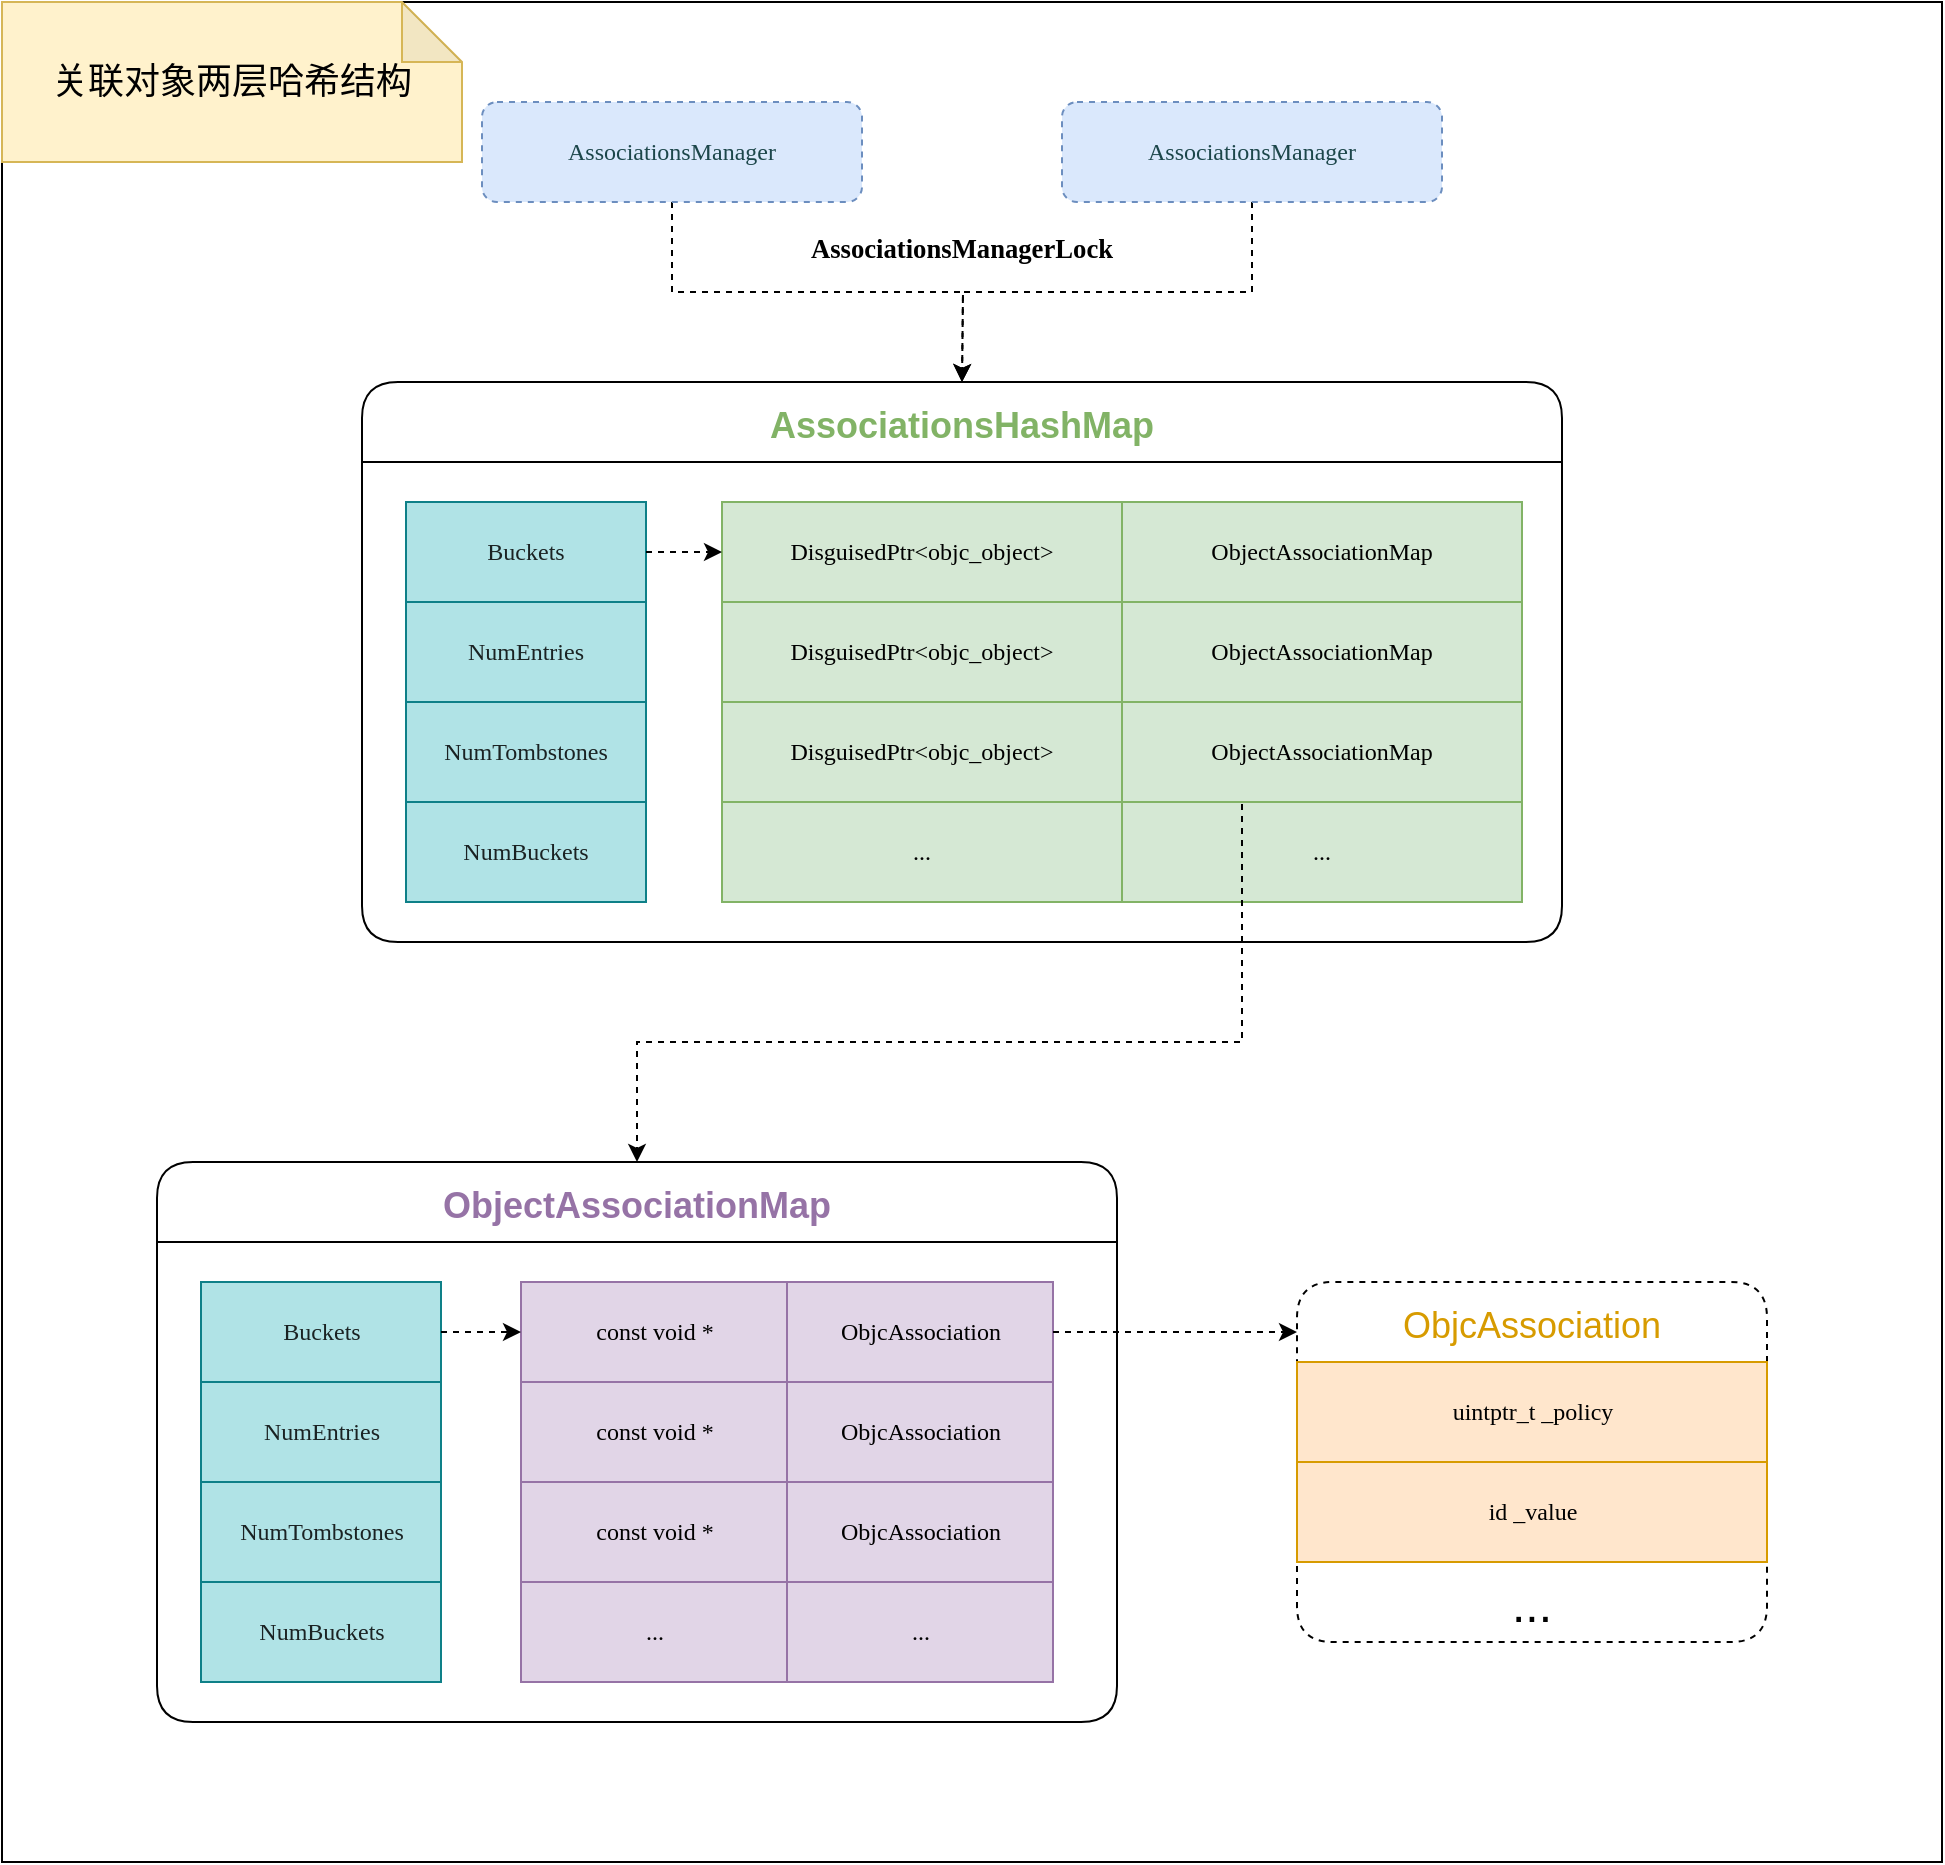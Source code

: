 <mxfile version="14.9.6" type="github">
  <diagram id="UmS1fxDkUaZMECidT8qE" name="Page-1">
    <mxGraphModel dx="1801" dy="894" grid="1" gridSize="10" guides="1" tooltips="1" connect="1" arrows="1" fold="1" page="1" pageScale="1" pageWidth="827" pageHeight="1169" math="0" shadow="0">
      <root>
        <mxCell id="0" />
        <mxCell id="1" parent="0" />
        <mxCell id="EnVg_M272rw2ftaHwwLu-437" value="" style="rounded=0;whiteSpace=wrap;html=1;shadow=0;sketch=0;fontSize=18;fontColor=#82B366;strokeColor=#000000;strokeWidth=1;fillColor=#ffffff;gradientColor=none;align=center;verticalAlign=middle;" vertex="1" parent="1">
          <mxGeometry x="-160" y="60" width="970" height="930" as="geometry" />
        </mxCell>
        <mxCell id="EnVg_M272rw2ftaHwwLu-316" style="edgeStyle=orthogonalEdgeStyle;rounded=0;orthogonalLoop=1;jettySize=auto;html=1;exitX=0.5;exitY=1;exitDx=0;exitDy=0;entryX=0.5;entryY=0;entryDx=0;entryDy=0;fontSize=24;fontColor=#000000;dashed=1;" edge="1" parent="1" source="rByH--7hAePUcwmiLQku-1">
          <mxGeometry relative="1" as="geometry">
            <mxPoint x="320" y="250" as="targetPoint" />
          </mxGeometry>
        </mxCell>
        <mxCell id="rByH--7hAePUcwmiLQku-1" value="&lt;p style=&quot;margin: 0px; font-stretch: normal; line-height: normal; font-family: menlo; color: rgb(28, 70, 74);&quot;&gt;AssociationsManager&lt;/p&gt;" style="whiteSpace=wrap;html=1;fillColor=#dae8fc;strokeColor=#6c8ebf;rounded=1;dashed=1;" parent="1" vertex="1">
          <mxGeometry x="80" y="110" width="190" height="50" as="geometry" />
        </mxCell>
        <mxCell id="EnVg_M272rw2ftaHwwLu-317" style="edgeStyle=orthogonalEdgeStyle;rounded=0;orthogonalLoop=1;jettySize=auto;html=1;exitX=0.5;exitY=1;exitDx=0;exitDy=0;fontSize=24;fontColor=#000000;dashed=1;" edge="1" parent="1" source="rByH--7hAePUcwmiLQku-2">
          <mxGeometry relative="1" as="geometry">
            <mxPoint x="320" y="250" as="targetPoint" />
          </mxGeometry>
        </mxCell>
        <mxCell id="rByH--7hAePUcwmiLQku-2" value="&lt;p style=&quot;margin: 0px; font-stretch: normal; line-height: normal; font-family: menlo; color: rgb(28, 70, 74);&quot;&gt;AssociationsManager&lt;/p&gt;" style="whiteSpace=wrap;html=1;fillColor=#dae8fc;strokeColor=#6c8ebf;rounded=1;dashed=1;" parent="1" vertex="1">
          <mxGeometry x="370" y="110" width="190" height="50" as="geometry" />
        </mxCell>
        <mxCell id="EnVg_M272rw2ftaHwwLu-318" value="&lt;div class=&quot;page&quot; title=&quot;Page 11&quot; style=&quot;&quot;&gt;&lt;div class=&quot;section&quot; style=&quot;&quot;&gt;&lt;div class=&quot;layoutArea&quot;&gt;&lt;div class=&quot;column&quot;&gt;&lt;pre&gt;&lt;span style=&quot;font-size: 10pt; font-family: menlo; font-weight: 700;&quot;&gt;AssociationsManagerLock&lt;br&gt;&lt;/span&gt;&lt;/pre&gt;&lt;/div&gt;&lt;/div&gt;&lt;/div&gt;&lt;/div&gt;" style="text;html=1;strokeColor=none;fillColor=none;align=center;verticalAlign=middle;whiteSpace=wrap;rounded=0;shadow=0;sketch=0;fontSize=24;dashed=1;" vertex="1" parent="1">
          <mxGeometry x="222" y="170" width="196" height="20" as="geometry" />
        </mxCell>
        <mxCell id="EnVg_M272rw2ftaHwwLu-344" value="ObjcAssociation" style="swimlane;fontStyle=0;childLayout=stackLayout;horizontal=1;startSize=40;horizontalStack=0;resizeParent=1;resizeParentMax=0;resizeLast=0;collapsible=1;marginBottom=0;rounded=1;fontSize=18;strokeColor=#000000;align=center;verticalAlign=middle;flipH=0;flipV=0;swimlaneFillColor=none;fillColor=none;swimlaneLine=0;dashed=1;fontColor=#D79B00;" vertex="1" parent="1">
          <mxGeometry x="487.5" y="700" width="235" height="180" as="geometry">
            <mxRectangle x="160" y="190" width="180" height="26" as="alternateBounds" />
          </mxGeometry>
        </mxCell>
        <mxCell id="EnVg_M272rw2ftaHwwLu-345" value="" style="shape=table;startSize=0;container=1;collapsible=0;childLayout=tableLayout;fillColor=#ffe6cc;strokeColor=#d79b00;" vertex="1" parent="EnVg_M272rw2ftaHwwLu-344">
          <mxGeometry y="40" width="235" height="100" as="geometry" />
        </mxCell>
        <mxCell id="EnVg_M272rw2ftaHwwLu-346" value="" style="shape=partialRectangle;collapsible=0;dropTarget=0;pointerEvents=0;fillColor=none;top=0;left=0;bottom=0;right=0;points=[[0,0.5],[1,0.5]];portConstraint=eastwest;dashed=1;" vertex="1" parent="EnVg_M272rw2ftaHwwLu-345">
          <mxGeometry width="235" height="50" as="geometry" />
        </mxCell>
        <mxCell id="EnVg_M272rw2ftaHwwLu-347" value="&lt;p style=&quot;margin: 0px; font-stretch: normal; line-height: normal; font-family: menlo;&quot;&gt;uintptr_t _policy&lt;/p&gt;" style="shape=partialRectangle;html=1;whiteSpace=wrap;connectable=0;overflow=hidden;fillColor=none;top=0;left=0;bottom=0;right=0;pointerEvents=1;dashed=1;" vertex="1" parent="EnVg_M272rw2ftaHwwLu-346">
          <mxGeometry width="235" height="50" as="geometry" />
        </mxCell>
        <mxCell id="EnVg_M272rw2ftaHwwLu-349" value="" style="shape=partialRectangle;collapsible=0;dropTarget=0;pointerEvents=0;fillColor=none;top=0;left=0;bottom=0;right=0;points=[[0,0.5],[1,0.5]];portConstraint=eastwest;dashed=1;" vertex="1" parent="EnVg_M272rw2ftaHwwLu-345">
          <mxGeometry y="50" width="235" height="50" as="geometry" />
        </mxCell>
        <mxCell id="EnVg_M272rw2ftaHwwLu-350" value="&lt;p style=&quot;margin: 0px; font-stretch: normal; line-height: normal; font-family: menlo;&quot;&gt;id _value&lt;/p&gt;" style="shape=partialRectangle;html=1;whiteSpace=wrap;connectable=0;overflow=hidden;top=0;left=0;bottom=0;right=0;pointerEvents=1;strokeColor=#36393d;fillColor=none;dashed=1;" vertex="1" parent="EnVg_M272rw2ftaHwwLu-349">
          <mxGeometry width="235" height="50" as="geometry" />
        </mxCell>
        <mxCell id="EnVg_M272rw2ftaHwwLu-355" value="..." style="text;strokeColor=none;fillColor=none;align=center;verticalAlign=top;spacingLeft=4;spacingRight=4;overflow=hidden;rotatable=0;points=[[0,0.5],[1,0.5]];portConstraint=eastwest;fontSize=24;horizontal=1;dashed=1;" vertex="1" parent="EnVg_M272rw2ftaHwwLu-344">
          <mxGeometry y="140" width="235" height="40" as="geometry" />
        </mxCell>
        <mxCell id="EnVg_M272rw2ftaHwwLu-379" value="ObjectAssociationMap" style="swimlane;rounded=1;shadow=0;sketch=0;fontSize=18;strokeWidth=1;gradientColor=none;align=center;verticalAlign=middle;html=0;startSize=40;fillColor=none;fontColor=#9673A6;" vertex="1" parent="1">
          <mxGeometry x="-82.5" y="640" width="480" height="280" as="geometry" />
        </mxCell>
        <mxCell id="EnVg_M272rw2ftaHwwLu-369" value="" style="shape=table;startSize=0;container=1;collapsible=0;childLayout=tableLayout;fillColor=#e1d5e7;strokeColor=#9673a6;" vertex="1" parent="EnVg_M272rw2ftaHwwLu-379">
          <mxGeometry x="182" y="60" width="266" height="200" as="geometry" />
        </mxCell>
        <mxCell id="EnVg_M272rw2ftaHwwLu-370" value="" style="shape=partialRectangle;collapsible=0;dropTarget=0;pointerEvents=0;fillColor=none;top=0;left=0;bottom=0;right=0;points=[[0,0.5],[1,0.5]];portConstraint=eastwest;dashed=1;" vertex="1" parent="EnVg_M272rw2ftaHwwLu-369">
          <mxGeometry width="266" height="50" as="geometry" />
        </mxCell>
        <mxCell id="EnVg_M272rw2ftaHwwLu-371" value="&lt;p style=&quot;margin: 0px ; font-stretch: normal ; line-height: normal ; font-family: &amp;#34;menlo&amp;#34;&quot;&gt;const void *&lt;/p&gt;" style="shape=partialRectangle;html=1;whiteSpace=wrap;connectable=0;overflow=hidden;fillColor=none;top=0;left=0;bottom=0;right=0;pointerEvents=1;dashed=1;" vertex="1" parent="EnVg_M272rw2ftaHwwLu-370">
          <mxGeometry width="133" height="50" as="geometry" />
        </mxCell>
        <mxCell id="EnVg_M272rw2ftaHwwLu-372" value="&lt;p style=&quot;margin: 0px ; font-stretch: normal ; line-height: normal ; font-family: &amp;#34;menlo&amp;#34;&quot;&gt;ObjcAssociation&lt;/p&gt;" style="shape=partialRectangle;html=1;whiteSpace=wrap;connectable=0;overflow=hidden;fillColor=none;top=0;left=0;bottom=0;right=0;pointerEvents=1;dashed=1;" vertex="1" parent="EnVg_M272rw2ftaHwwLu-370">
          <mxGeometry x="133" width="133" height="50" as="geometry" />
        </mxCell>
        <mxCell id="EnVg_M272rw2ftaHwwLu-373" value="" style="shape=partialRectangle;collapsible=0;dropTarget=0;pointerEvents=0;fillColor=none;top=0;left=0;bottom=0;right=0;points=[[0,0.5],[1,0.5]];portConstraint=eastwest;dashed=1;" vertex="1" parent="EnVg_M272rw2ftaHwwLu-369">
          <mxGeometry y="50" width="266" height="50" as="geometry" />
        </mxCell>
        <mxCell id="EnVg_M272rw2ftaHwwLu-374" value="&lt;span style=&quot;font-family: &amp;#34;menlo&amp;#34;&quot;&gt;const&lt;/span&gt;&lt;span style=&quot;font-family: &amp;#34;menlo&amp;#34;&quot;&gt;&amp;nbsp;&lt;/span&gt;&lt;span style=&quot;font-family: &amp;#34;menlo&amp;#34;&quot;&gt;void&lt;/span&gt;&lt;span style=&quot;font-family: &amp;#34;menlo&amp;#34;&quot;&gt;&amp;nbsp;*&lt;/span&gt;" style="shape=partialRectangle;html=1;whiteSpace=wrap;connectable=0;overflow=hidden;top=0;left=0;bottom=0;right=0;pointerEvents=1;strokeColor=#36393d;fillColor=none;dashed=1;" vertex="1" parent="EnVg_M272rw2ftaHwwLu-373">
          <mxGeometry width="133" height="50" as="geometry" />
        </mxCell>
        <mxCell id="EnVg_M272rw2ftaHwwLu-375" value="&lt;p style=&quot;margin: 0px ; font-stretch: normal ; line-height: normal ; font-family: &amp;#34;menlo&amp;#34; ; color: rgb(28 , 70 , 74)&quot;&gt;&lt;span style=&quot;color: rgb(0 , 0 , 0)&quot;&gt;ObjcAssociation&lt;/span&gt;&lt;br&gt;&lt;/p&gt;" style="shape=partialRectangle;html=1;whiteSpace=wrap;connectable=0;overflow=hidden;top=0;left=0;bottom=0;right=0;pointerEvents=1;strokeColor=#36393d;labelBorderColor=none;fillColor=none;dashed=1;" vertex="1" parent="EnVg_M272rw2ftaHwwLu-373">
          <mxGeometry x="133" width="133" height="50" as="geometry" />
        </mxCell>
        <mxCell id="EnVg_M272rw2ftaHwwLu-376" value="" style="shape=partialRectangle;collapsible=0;dropTarget=0;pointerEvents=0;fillColor=none;top=0;left=0;bottom=0;right=0;points=[[0,0.5],[1,0.5]];portConstraint=eastwest;dashed=1;" vertex="1" parent="EnVg_M272rw2ftaHwwLu-369">
          <mxGeometry y="100" width="266" height="50" as="geometry" />
        </mxCell>
        <mxCell id="EnVg_M272rw2ftaHwwLu-377" value="&lt;span style=&quot;font-family: &amp;#34;menlo&amp;#34;&quot;&gt;const&lt;/span&gt;&lt;span style=&quot;font-family: &amp;#34;menlo&amp;#34;&quot;&gt;&amp;nbsp;&lt;/span&gt;&lt;span style=&quot;font-family: &amp;#34;menlo&amp;#34;&quot;&gt;void&lt;/span&gt;&lt;span style=&quot;font-family: &amp;#34;menlo&amp;#34;&quot;&gt;&amp;nbsp;*&lt;/span&gt;" style="shape=partialRectangle;html=1;whiteSpace=wrap;connectable=0;overflow=hidden;fillColor=none;top=0;left=0;bottom=0;right=0;pointerEvents=1;dashed=1;" vertex="1" parent="EnVg_M272rw2ftaHwwLu-376">
          <mxGeometry width="133" height="50" as="geometry" />
        </mxCell>
        <mxCell id="EnVg_M272rw2ftaHwwLu-378" value="&lt;p style=&quot;margin: 0px ; font-stretch: normal ; line-height: normal ; font-family: &amp;#34;menlo&amp;#34; ; color: rgb(28 , 70 , 74)&quot;&gt;&lt;span style=&quot;color: rgb(0 , 0 , 0)&quot;&gt;ObjcAssociation&lt;/span&gt;&lt;br&gt;&lt;/p&gt;" style="shape=partialRectangle;html=1;whiteSpace=wrap;connectable=0;overflow=hidden;fillColor=none;top=0;left=0;bottom=0;right=0;pointerEvents=1;flipH=1;flipV=1;dashed=1;" vertex="1" parent="EnVg_M272rw2ftaHwwLu-376">
          <mxGeometry x="133" width="133" height="50" as="geometry" />
        </mxCell>
        <mxCell id="EnVg_M272rw2ftaHwwLu-402" style="shape=partialRectangle;collapsible=0;dropTarget=0;pointerEvents=0;fillColor=none;top=0;left=0;bottom=0;right=0;points=[[0,0.5],[1,0.5]];portConstraint=eastwest;dashed=1;flipH=0;flipV=0;" vertex="1" parent="EnVg_M272rw2ftaHwwLu-369">
          <mxGeometry y="150" width="266" height="50" as="geometry" />
        </mxCell>
        <mxCell id="EnVg_M272rw2ftaHwwLu-403" value="&lt;font face=&quot;menlo&quot;&gt;...&lt;/font&gt;" style="shape=partialRectangle;html=1;whiteSpace=wrap;connectable=0;overflow=hidden;fillColor=none;top=0;left=0;bottom=0;right=0;pointerEvents=1;dashed=1;" vertex="1" parent="EnVg_M272rw2ftaHwwLu-402">
          <mxGeometry width="133" height="50" as="geometry" />
        </mxCell>
        <mxCell id="EnVg_M272rw2ftaHwwLu-404" value="&lt;span style=&quot;font-family: &amp;#34;menlo&amp;#34;&quot;&gt;...&lt;/span&gt;" style="shape=partialRectangle;html=1;whiteSpace=wrap;connectable=0;overflow=hidden;fillColor=none;top=0;left=0;bottom=0;right=0;pointerEvents=1;flipH=1;flipV=1;dashed=1;" vertex="1" parent="EnVg_M272rw2ftaHwwLu-402">
          <mxGeometry x="133" width="133" height="50" as="geometry" />
        </mxCell>
        <mxCell id="EnVg_M272rw2ftaHwwLu-357" value="" style="shape=table;startSize=0;container=1;collapsible=0;childLayout=tableLayout;fillColor=#b0e3e6;strokeColor=#0e8088;" vertex="1" parent="1">
          <mxGeometry x="-60.5" y="700" width="120" height="200" as="geometry" />
        </mxCell>
        <mxCell id="EnVg_M272rw2ftaHwwLu-358" value="" style="shape=partialRectangle;collapsible=0;dropTarget=0;pointerEvents=0;fillColor=none;top=0;left=0;bottom=0;right=0;points=[[0,0.5],[1,0.5]];portConstraint=eastwest;dashed=1;" vertex="1" parent="EnVg_M272rw2ftaHwwLu-357">
          <mxGeometry width="120" height="50" as="geometry" />
        </mxCell>
        <mxCell id="EnVg_M272rw2ftaHwwLu-359" value="&lt;p style=&quot;margin: 0px; font-stretch: normal; line-height: normal; font-family: menlo; color: rgba(0, 0, 0, 0.85);&quot;&gt;Buckets&lt;/p&gt;" style="shape=partialRectangle;html=1;whiteSpace=wrap;connectable=0;overflow=hidden;fillColor=none;top=0;left=0;bottom=0;right=0;pointerEvents=1;dashed=1;" vertex="1" parent="EnVg_M272rw2ftaHwwLu-358">
          <mxGeometry width="120" height="50" as="geometry" />
        </mxCell>
        <mxCell id="EnVg_M272rw2ftaHwwLu-361" value="" style="shape=partialRectangle;collapsible=0;dropTarget=0;pointerEvents=0;fillColor=none;top=0;left=0;bottom=0;right=0;points=[[0,0.5],[1,0.5]];portConstraint=eastwest;dashed=1;" vertex="1" parent="EnVg_M272rw2ftaHwwLu-357">
          <mxGeometry y="50" width="120" height="50" as="geometry" />
        </mxCell>
        <mxCell id="EnVg_M272rw2ftaHwwLu-362" value="&lt;p style=&quot;margin: 0px; font-stretch: normal; line-height: normal; font-family: menlo; color: rgba(0, 0, 0, 0.85);&quot;&gt;NumEntries&lt;/p&gt;" style="shape=partialRectangle;html=1;whiteSpace=wrap;connectable=0;overflow=hidden;top=0;left=0;bottom=0;right=0;pointerEvents=1;strokeColor=#36393d;fillColor=none;dashed=1;" vertex="1" parent="EnVg_M272rw2ftaHwwLu-361">
          <mxGeometry width="120" height="50" as="geometry" />
        </mxCell>
        <mxCell id="EnVg_M272rw2ftaHwwLu-364" value="" style="shape=partialRectangle;collapsible=0;dropTarget=0;pointerEvents=0;fillColor=none;top=0;left=0;bottom=0;right=0;points=[[0,0.5],[1,0.5]];portConstraint=eastwest;dashed=1;" vertex="1" parent="EnVg_M272rw2ftaHwwLu-357">
          <mxGeometry y="100" width="120" height="50" as="geometry" />
        </mxCell>
        <mxCell id="EnVg_M272rw2ftaHwwLu-365" value="&lt;p style=&quot;margin: 0px; font-stretch: normal; line-height: normal; font-family: menlo; color: rgba(0, 0, 0, 0.85);&quot;&gt;NumTombstones&lt;/p&gt;" style="shape=partialRectangle;html=1;whiteSpace=wrap;connectable=0;overflow=hidden;fillColor=none;top=0;left=0;bottom=0;right=0;pointerEvents=1;dashed=1;" vertex="1" parent="EnVg_M272rw2ftaHwwLu-364">
          <mxGeometry width="120" height="50" as="geometry" />
        </mxCell>
        <mxCell id="EnVg_M272rw2ftaHwwLu-367" style="shape=partialRectangle;collapsible=0;dropTarget=0;pointerEvents=0;fillColor=none;top=0;left=0;bottom=0;right=0;points=[[0,0.5],[1,0.5]];portConstraint=eastwest;dashed=1;" vertex="1" parent="EnVg_M272rw2ftaHwwLu-357">
          <mxGeometry y="150" width="120" height="50" as="geometry" />
        </mxCell>
        <mxCell id="EnVg_M272rw2ftaHwwLu-368" value="&lt;p style=&quot;margin: 0px; font-stretch: normal; line-height: normal; font-family: menlo; color: rgba(0, 0, 0, 0.85);&quot;&gt;NumBuckets&lt;/p&gt;" style="shape=partialRectangle;html=1;whiteSpace=wrap;connectable=0;overflow=hidden;fillColor=none;top=0;left=0;bottom=0;right=0;pointerEvents=1;dashed=1;" vertex="1" parent="EnVg_M272rw2ftaHwwLu-367">
          <mxGeometry width="120" height="50" as="geometry" />
        </mxCell>
        <mxCell id="EnVg_M272rw2ftaHwwLu-405" style="edgeStyle=orthogonalEdgeStyle;rounded=0;orthogonalLoop=1;jettySize=auto;html=1;exitX=1;exitY=0.5;exitDx=0;exitDy=0;entryX=0;entryY=0.5;entryDx=0;entryDy=0;dashed=1;fontSize=18;fontColor=#9673A6;" edge="1" parent="1" source="EnVg_M272rw2ftaHwwLu-358" target="EnVg_M272rw2ftaHwwLu-370">
          <mxGeometry relative="1" as="geometry" />
        </mxCell>
        <mxCell id="EnVg_M272rw2ftaHwwLu-406" value="AssociationsHashMap" style="swimlane;rounded=1;shadow=0;sketch=0;fontSize=18;strokeWidth=1;gradientColor=none;align=center;verticalAlign=middle;html=0;startSize=40;fillColor=none;fontColor=#82B366;" vertex="1" parent="1">
          <mxGeometry x="20" y="250" width="600" height="280" as="geometry" />
        </mxCell>
        <mxCell id="rByH--7hAePUcwmiLQku-95" value="" style="shape=table;startSize=0;container=1;collapsible=0;childLayout=tableLayout;fillColor=#d5e8d4;strokeColor=#82b366;" parent="EnVg_M272rw2ftaHwwLu-406" vertex="1">
          <mxGeometry x="180" y="60" width="400" height="200" as="geometry" />
        </mxCell>
        <mxCell id="rByH--7hAePUcwmiLQku-96" value="" style="shape=partialRectangle;collapsible=0;dropTarget=0;pointerEvents=0;fillColor=none;top=0;left=0;bottom=0;right=0;points=[[0,0.5],[1,0.5]];portConstraint=eastwest;dashed=1;" parent="rByH--7hAePUcwmiLQku-95" vertex="1">
          <mxGeometry width="400" height="50" as="geometry" />
        </mxCell>
        <mxCell id="rByH--7hAePUcwmiLQku-97" value="&lt;p style=&quot;margin: 0px; font-stretch: normal; line-height: normal; font-family: menlo;&quot;&gt;DisguisedPtr&lt;span style=&quot;&quot;&gt;&amp;lt;&lt;/span&gt;objc_object&lt;span style=&quot;&quot;&gt;&amp;gt;&lt;/span&gt;&lt;/p&gt;" style="shape=partialRectangle;html=1;whiteSpace=wrap;connectable=0;overflow=hidden;fillColor=none;top=0;left=0;bottom=0;right=0;pointerEvents=1;dashed=1;" parent="rByH--7hAePUcwmiLQku-96" vertex="1">
          <mxGeometry width="200" height="50" as="geometry" />
        </mxCell>
        <mxCell id="rByH--7hAePUcwmiLQku-98" value="&lt;p style=&quot;margin: 0px; font-stretch: normal; line-height: normal; font-family: menlo;&quot;&gt;ObjectAssociationMap&lt;/p&gt;" style="shape=partialRectangle;html=1;whiteSpace=wrap;connectable=0;overflow=hidden;fillColor=none;top=0;left=0;bottom=0;right=0;pointerEvents=1;dashed=1;" parent="rByH--7hAePUcwmiLQku-96" vertex="1">
          <mxGeometry x="200" width="200" height="50" as="geometry" />
        </mxCell>
        <mxCell id="rByH--7hAePUcwmiLQku-99" value="" style="shape=partialRectangle;collapsible=0;dropTarget=0;pointerEvents=0;fillColor=none;top=0;left=0;bottom=0;right=0;points=[[0,0.5],[1,0.5]];portConstraint=eastwest;dashed=1;" parent="rByH--7hAePUcwmiLQku-95" vertex="1">
          <mxGeometry y="50" width="400" height="50" as="geometry" />
        </mxCell>
        <mxCell id="rByH--7hAePUcwmiLQku-100" value="&lt;span style=&quot;font-family: &amp;#34;menlo&amp;#34;&quot;&gt;DisguisedPtr&lt;/span&gt;&lt;span style=&quot;font-family: &amp;#34;menlo&amp;#34;&quot;&gt;&amp;lt;&lt;/span&gt;&lt;span style=&quot;font-family: &amp;#34;menlo&amp;#34;&quot;&gt;objc_object&lt;/span&gt;&lt;span style=&quot;font-family: &amp;#34;menlo&amp;#34;&quot;&gt;&amp;gt;&lt;/span&gt;" style="shape=partialRectangle;html=1;whiteSpace=wrap;connectable=0;overflow=hidden;top=0;left=0;bottom=0;right=0;pointerEvents=1;strokeColor=#36393d;fillColor=none;dashed=1;" parent="rByH--7hAePUcwmiLQku-99" vertex="1">
          <mxGeometry width="200" height="50" as="geometry" />
        </mxCell>
        <mxCell id="rByH--7hAePUcwmiLQku-101" value="&lt;span style=&quot;font-family: &amp;#34;menlo&amp;#34;&quot;&gt;ObjectAssociationMap&lt;/span&gt;" style="shape=partialRectangle;html=1;whiteSpace=wrap;connectable=0;overflow=hidden;top=0;left=0;bottom=0;right=0;pointerEvents=1;strokeColor=#36393d;labelBorderColor=none;fillColor=none;dashed=1;" parent="rByH--7hAePUcwmiLQku-99" vertex="1">
          <mxGeometry x="200" width="200" height="50" as="geometry" />
        </mxCell>
        <mxCell id="rByH--7hAePUcwmiLQku-102" value="" style="shape=partialRectangle;collapsible=0;dropTarget=0;pointerEvents=0;fillColor=none;top=0;left=0;bottom=0;right=0;points=[[0,0.5],[1,0.5]];portConstraint=eastwest;dashed=1;" parent="rByH--7hAePUcwmiLQku-95" vertex="1">
          <mxGeometry y="100" width="400" height="50" as="geometry" />
        </mxCell>
        <mxCell id="rByH--7hAePUcwmiLQku-103" value="&lt;span style=&quot;font-family: &amp;#34;menlo&amp;#34;&quot;&gt;DisguisedPtr&lt;/span&gt;&lt;span style=&quot;font-family: &amp;#34;menlo&amp;#34;&quot;&gt;&amp;lt;&lt;/span&gt;&lt;span style=&quot;font-family: &amp;#34;menlo&amp;#34;&quot;&gt;objc_object&lt;/span&gt;&lt;span style=&quot;font-family: &amp;#34;menlo&amp;#34;&quot;&gt;&amp;gt;&lt;/span&gt;" style="shape=partialRectangle;html=1;whiteSpace=wrap;connectable=0;overflow=hidden;fillColor=none;top=0;left=0;bottom=0;right=0;pointerEvents=1;dashed=1;" parent="rByH--7hAePUcwmiLQku-102" vertex="1">
          <mxGeometry width="200" height="50" as="geometry" />
        </mxCell>
        <mxCell id="rByH--7hAePUcwmiLQku-104" value="&lt;span style=&quot;font-family: &amp;#34;menlo&amp;#34;&quot;&gt;ObjectAssociationMap&lt;/span&gt;" style="shape=partialRectangle;html=1;whiteSpace=wrap;connectable=0;overflow=hidden;fillColor=none;top=0;left=0;bottom=0;right=0;pointerEvents=1;flipH=1;flipV=1;dashed=1;" parent="rByH--7hAePUcwmiLQku-102" vertex="1">
          <mxGeometry x="200" width="200" height="50" as="geometry" />
        </mxCell>
        <mxCell id="EnVg_M272rw2ftaHwwLu-430" style="shape=partialRectangle;collapsible=0;dropTarget=0;pointerEvents=0;fillColor=none;top=0;left=0;bottom=0;right=0;points=[[0,0.5],[1,0.5]];portConstraint=eastwest;dashed=1;" vertex="1" parent="rByH--7hAePUcwmiLQku-95">
          <mxGeometry y="150" width="400" height="50" as="geometry" />
        </mxCell>
        <mxCell id="EnVg_M272rw2ftaHwwLu-431" value="&lt;font face=&quot;menlo&quot;&gt;...&lt;/font&gt;" style="shape=partialRectangle;html=1;whiteSpace=wrap;connectable=0;overflow=hidden;fillColor=none;top=0;left=0;bottom=0;right=0;pointerEvents=1;dashed=1;" vertex="1" parent="EnVg_M272rw2ftaHwwLu-430">
          <mxGeometry width="200" height="50" as="geometry" />
        </mxCell>
        <mxCell id="EnVg_M272rw2ftaHwwLu-432" value="&lt;span style=&quot;font-family: &amp;#34;menlo&amp;#34;&quot;&gt;...&lt;/span&gt;" style="shape=partialRectangle;html=1;whiteSpace=wrap;connectable=0;overflow=hidden;fillColor=none;top=0;left=0;bottom=0;right=0;pointerEvents=1;flipH=1;flipV=1;dashed=1;" vertex="1" parent="EnVg_M272rw2ftaHwwLu-430">
          <mxGeometry x="200" width="200" height="50" as="geometry" />
        </mxCell>
        <mxCell id="EnVg_M272rw2ftaHwwLu-420" value="" style="shape=table;startSize=0;container=1;collapsible=0;childLayout=tableLayout;fillColor=#b0e3e6;strokeColor=#0e8088;" vertex="1" parent="1">
          <mxGeometry x="42" y="310" width="120" height="200" as="geometry" />
        </mxCell>
        <mxCell id="EnVg_M272rw2ftaHwwLu-421" value="" style="shape=partialRectangle;collapsible=0;dropTarget=0;pointerEvents=0;fillColor=none;top=0;left=0;bottom=0;right=0;points=[[0,0.5],[1,0.5]];portConstraint=eastwest;dashed=1;" vertex="1" parent="EnVg_M272rw2ftaHwwLu-420">
          <mxGeometry width="120" height="50" as="geometry" />
        </mxCell>
        <mxCell id="EnVg_M272rw2ftaHwwLu-422" value="&lt;p style=&quot;margin: 0px; font-stretch: normal; line-height: normal; font-family: menlo; color: rgba(0, 0, 0, 0.85);&quot;&gt;Buckets&lt;/p&gt;" style="shape=partialRectangle;html=1;whiteSpace=wrap;connectable=0;overflow=hidden;fillColor=none;top=0;left=0;bottom=0;right=0;pointerEvents=1;dashed=1;" vertex="1" parent="EnVg_M272rw2ftaHwwLu-421">
          <mxGeometry width="120" height="50" as="geometry" />
        </mxCell>
        <mxCell id="EnVg_M272rw2ftaHwwLu-423" value="" style="shape=partialRectangle;collapsible=0;dropTarget=0;pointerEvents=0;fillColor=none;top=0;left=0;bottom=0;right=0;points=[[0,0.5],[1,0.5]];portConstraint=eastwest;dashed=1;" vertex="1" parent="EnVg_M272rw2ftaHwwLu-420">
          <mxGeometry y="50" width="120" height="50" as="geometry" />
        </mxCell>
        <mxCell id="EnVg_M272rw2ftaHwwLu-424" value="&lt;p style=&quot;margin: 0px; font-stretch: normal; line-height: normal; font-family: menlo; color: rgba(0, 0, 0, 0.85);&quot;&gt;NumEntries&lt;/p&gt;" style="shape=partialRectangle;html=1;whiteSpace=wrap;connectable=0;overflow=hidden;top=0;left=0;bottom=0;right=0;pointerEvents=1;strokeColor=#36393d;fillColor=none;dashed=1;" vertex="1" parent="EnVg_M272rw2ftaHwwLu-423">
          <mxGeometry width="120" height="50" as="geometry" />
        </mxCell>
        <mxCell id="EnVg_M272rw2ftaHwwLu-425" value="" style="shape=partialRectangle;collapsible=0;dropTarget=0;pointerEvents=0;fillColor=none;top=0;left=0;bottom=0;right=0;points=[[0,0.5],[1,0.5]];portConstraint=eastwest;dashed=1;" vertex="1" parent="EnVg_M272rw2ftaHwwLu-420">
          <mxGeometry y="100" width="120" height="50" as="geometry" />
        </mxCell>
        <mxCell id="EnVg_M272rw2ftaHwwLu-426" value="&lt;p style=&quot;margin: 0px; font-stretch: normal; line-height: normal; font-family: menlo; color: rgba(0, 0, 0, 0.85);&quot;&gt;NumTombstones&lt;/p&gt;" style="shape=partialRectangle;html=1;whiteSpace=wrap;connectable=0;overflow=hidden;fillColor=none;top=0;left=0;bottom=0;right=0;pointerEvents=1;dashed=1;" vertex="1" parent="EnVg_M272rw2ftaHwwLu-425">
          <mxGeometry width="120" height="50" as="geometry" />
        </mxCell>
        <mxCell id="EnVg_M272rw2ftaHwwLu-427" style="shape=partialRectangle;collapsible=0;dropTarget=0;pointerEvents=0;fillColor=none;top=0;left=0;bottom=0;right=0;points=[[0,0.5],[1,0.5]];portConstraint=eastwest;dashed=1;" vertex="1" parent="EnVg_M272rw2ftaHwwLu-420">
          <mxGeometry y="150" width="120" height="50" as="geometry" />
        </mxCell>
        <mxCell id="EnVg_M272rw2ftaHwwLu-428" value="&lt;p style=&quot;margin: 0px; font-stretch: normal; line-height: normal; font-family: menlo; color: rgba(0, 0, 0, 0.85);&quot;&gt;NumBuckets&lt;/p&gt;" style="shape=partialRectangle;html=1;whiteSpace=wrap;connectable=0;overflow=hidden;fillColor=none;top=0;left=0;bottom=0;right=0;pointerEvents=1;dashed=1;" vertex="1" parent="EnVg_M272rw2ftaHwwLu-427">
          <mxGeometry width="120" height="50" as="geometry" />
        </mxCell>
        <mxCell id="EnVg_M272rw2ftaHwwLu-429" style="edgeStyle=orthogonalEdgeStyle;rounded=0;orthogonalLoop=1;jettySize=auto;html=1;exitX=1;exitY=0.5;exitDx=0;exitDy=0;dashed=1;fontSize=18;fontColor=#9673A6;entryX=0;entryY=0.5;entryDx=0;entryDy=0;" edge="1" parent="1" source="EnVg_M272rw2ftaHwwLu-421" target="rByH--7hAePUcwmiLQku-96">
          <mxGeometry relative="1" as="geometry">
            <mxPoint x="190" y="335" as="targetPoint" />
          </mxGeometry>
        </mxCell>
        <mxCell id="EnVg_M272rw2ftaHwwLu-435" style="edgeStyle=orthogonalEdgeStyle;rounded=0;orthogonalLoop=1;jettySize=auto;html=1;entryX=0.5;entryY=0;entryDx=0;entryDy=0;dashed=1;fontSize=18;fontColor=#82B366;" edge="1" parent="1" target="EnVg_M272rw2ftaHwwLu-379">
          <mxGeometry relative="1" as="geometry">
            <mxPoint x="460" y="461" as="sourcePoint" />
            <Array as="points">
              <mxPoint x="460" y="580" />
              <mxPoint x="158" y="580" />
            </Array>
          </mxGeometry>
        </mxCell>
        <mxCell id="EnVg_M272rw2ftaHwwLu-436" style="edgeStyle=orthogonalEdgeStyle;rounded=0;orthogonalLoop=1;jettySize=auto;html=1;exitX=1;exitY=0.5;exitDx=0;exitDy=0;dashed=1;fontSize=18;fontColor=#82B366;entryX=0;entryY=0.139;entryDx=0;entryDy=0;entryPerimeter=0;" edge="1" parent="1" source="EnVg_M272rw2ftaHwwLu-370" target="EnVg_M272rw2ftaHwwLu-344">
          <mxGeometry relative="1" as="geometry">
            <mxPoint x="427.5" y="725" as="targetPoint" />
          </mxGeometry>
        </mxCell>
        <mxCell id="EnVg_M272rw2ftaHwwLu-438" value="关联对象两层哈希结构" style="shape=note;whiteSpace=wrap;html=1;backgroundOutline=1;darkOpacity=0.05;rounded=1;shadow=0;sketch=0;fontSize=18;strokeColor=#d6b656;strokeWidth=1;fillColor=#fff2cc;align=center;verticalAlign=middle;" vertex="1" parent="1">
          <mxGeometry x="-160" y="60" width="230" height="80" as="geometry" />
        </mxCell>
      </root>
    </mxGraphModel>
  </diagram>
</mxfile>
